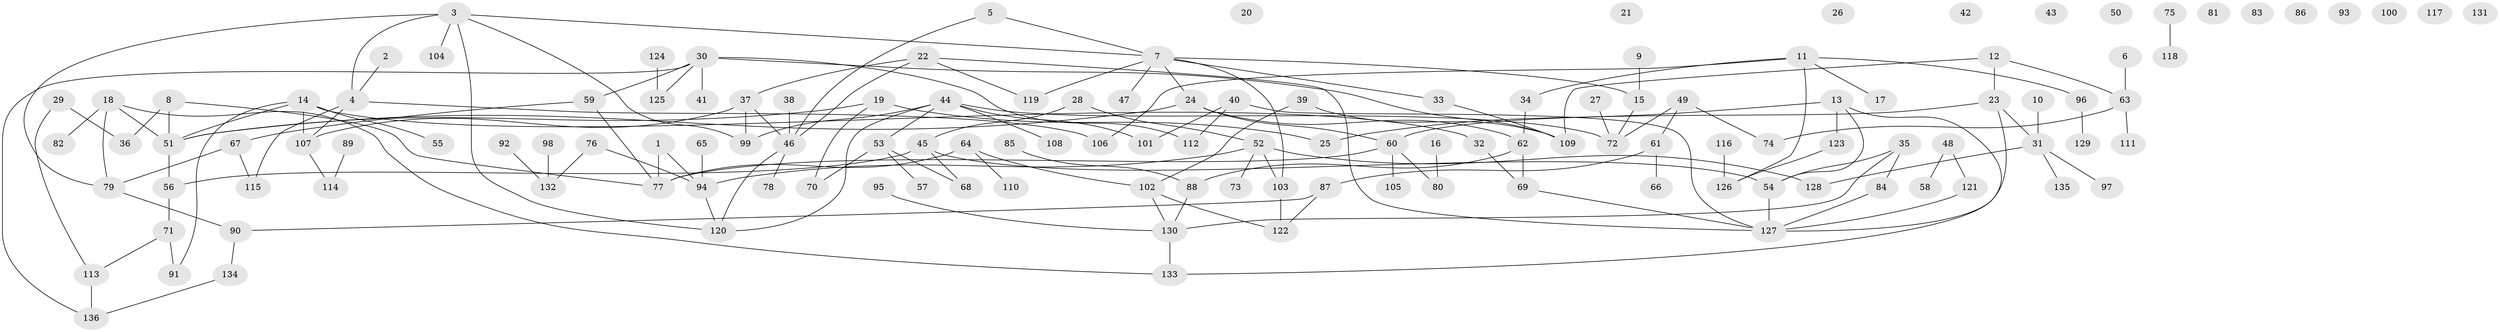 // Generated by graph-tools (version 1.1) at 2025/25/03/09/25 03:25:24]
// undirected, 136 vertices, 164 edges
graph export_dot {
graph [start="1"]
  node [color=gray90,style=filled];
  1;
  2;
  3;
  4;
  5;
  6;
  7;
  8;
  9;
  10;
  11;
  12;
  13;
  14;
  15;
  16;
  17;
  18;
  19;
  20;
  21;
  22;
  23;
  24;
  25;
  26;
  27;
  28;
  29;
  30;
  31;
  32;
  33;
  34;
  35;
  36;
  37;
  38;
  39;
  40;
  41;
  42;
  43;
  44;
  45;
  46;
  47;
  48;
  49;
  50;
  51;
  52;
  53;
  54;
  55;
  56;
  57;
  58;
  59;
  60;
  61;
  62;
  63;
  64;
  65;
  66;
  67;
  68;
  69;
  70;
  71;
  72;
  73;
  74;
  75;
  76;
  77;
  78;
  79;
  80;
  81;
  82;
  83;
  84;
  85;
  86;
  87;
  88;
  89;
  90;
  91;
  92;
  93;
  94;
  95;
  96;
  97;
  98;
  99;
  100;
  101;
  102;
  103;
  104;
  105;
  106;
  107;
  108;
  109;
  110;
  111;
  112;
  113;
  114;
  115;
  116;
  117;
  118;
  119;
  120;
  121;
  122;
  123;
  124;
  125;
  126;
  127;
  128;
  129;
  130;
  131;
  132;
  133;
  134;
  135;
  136;
  1 -- 77;
  1 -- 94;
  2 -- 4;
  3 -- 4;
  3 -- 7;
  3 -- 79;
  3 -- 99;
  3 -- 104;
  3 -- 120;
  4 -- 106;
  4 -- 107;
  4 -- 115;
  5 -- 7;
  5 -- 46;
  6 -- 63;
  7 -- 15;
  7 -- 24;
  7 -- 33;
  7 -- 47;
  7 -- 103;
  7 -- 119;
  8 -- 36;
  8 -- 51;
  8 -- 77;
  9 -- 15;
  10 -- 31;
  11 -- 17;
  11 -- 34;
  11 -- 96;
  11 -- 106;
  11 -- 126;
  12 -- 23;
  12 -- 63;
  12 -- 109;
  13 -- 25;
  13 -- 54;
  13 -- 123;
  13 -- 133;
  14 -- 32;
  14 -- 51;
  14 -- 55;
  14 -- 91;
  14 -- 107;
  15 -- 72;
  16 -- 80;
  18 -- 51;
  18 -- 79;
  18 -- 82;
  18 -- 133;
  19 -- 25;
  19 -- 51;
  19 -- 70;
  22 -- 37;
  22 -- 46;
  22 -- 119;
  22 -- 127;
  23 -- 31;
  23 -- 60;
  23 -- 127;
  24 -- 51;
  24 -- 60;
  24 -- 62;
  27 -- 72;
  28 -- 45;
  28 -- 52;
  29 -- 36;
  29 -- 113;
  30 -- 41;
  30 -- 59;
  30 -- 109;
  30 -- 112;
  30 -- 125;
  30 -- 136;
  31 -- 97;
  31 -- 128;
  31 -- 135;
  32 -- 69;
  33 -- 109;
  34 -- 62;
  35 -- 54;
  35 -- 84;
  35 -- 130;
  37 -- 46;
  37 -- 99;
  37 -- 107;
  38 -- 46;
  39 -- 102;
  39 -- 109;
  40 -- 101;
  40 -- 112;
  40 -- 127;
  44 -- 53;
  44 -- 72;
  44 -- 99;
  44 -- 101;
  44 -- 108;
  44 -- 120;
  45 -- 54;
  45 -- 56;
  45 -- 68;
  46 -- 78;
  46 -- 120;
  48 -- 58;
  48 -- 121;
  49 -- 61;
  49 -- 72;
  49 -- 74;
  51 -- 56;
  52 -- 73;
  52 -- 94;
  52 -- 103;
  52 -- 128;
  53 -- 57;
  53 -- 68;
  53 -- 70;
  54 -- 127;
  56 -- 71;
  59 -- 67;
  59 -- 77;
  60 -- 77;
  60 -- 80;
  60 -- 105;
  61 -- 66;
  61 -- 87;
  62 -- 69;
  62 -- 88;
  63 -- 74;
  63 -- 111;
  64 -- 77;
  64 -- 102;
  64 -- 110;
  65 -- 94;
  67 -- 79;
  67 -- 115;
  69 -- 127;
  71 -- 91;
  71 -- 113;
  75 -- 118;
  76 -- 94;
  76 -- 132;
  79 -- 90;
  84 -- 127;
  85 -- 88;
  87 -- 90;
  87 -- 122;
  88 -- 130;
  89 -- 114;
  90 -- 134;
  92 -- 132;
  94 -- 120;
  95 -- 130;
  96 -- 129;
  98 -- 132;
  102 -- 122;
  102 -- 130;
  103 -- 122;
  107 -- 114;
  113 -- 136;
  116 -- 126;
  121 -- 127;
  123 -- 126;
  124 -- 125;
  130 -- 133;
  134 -- 136;
}

